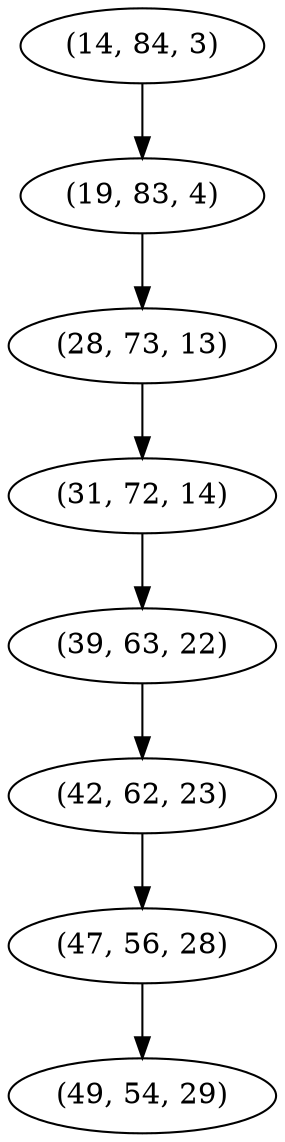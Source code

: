 digraph tree {
    "(14, 84, 3)";
    "(19, 83, 4)";
    "(28, 73, 13)";
    "(31, 72, 14)";
    "(39, 63, 22)";
    "(42, 62, 23)";
    "(47, 56, 28)";
    "(49, 54, 29)";
    "(14, 84, 3)" -> "(19, 83, 4)";
    "(19, 83, 4)" -> "(28, 73, 13)";
    "(28, 73, 13)" -> "(31, 72, 14)";
    "(31, 72, 14)" -> "(39, 63, 22)";
    "(39, 63, 22)" -> "(42, 62, 23)";
    "(42, 62, 23)" -> "(47, 56, 28)";
    "(47, 56, 28)" -> "(49, 54, 29)";
}
